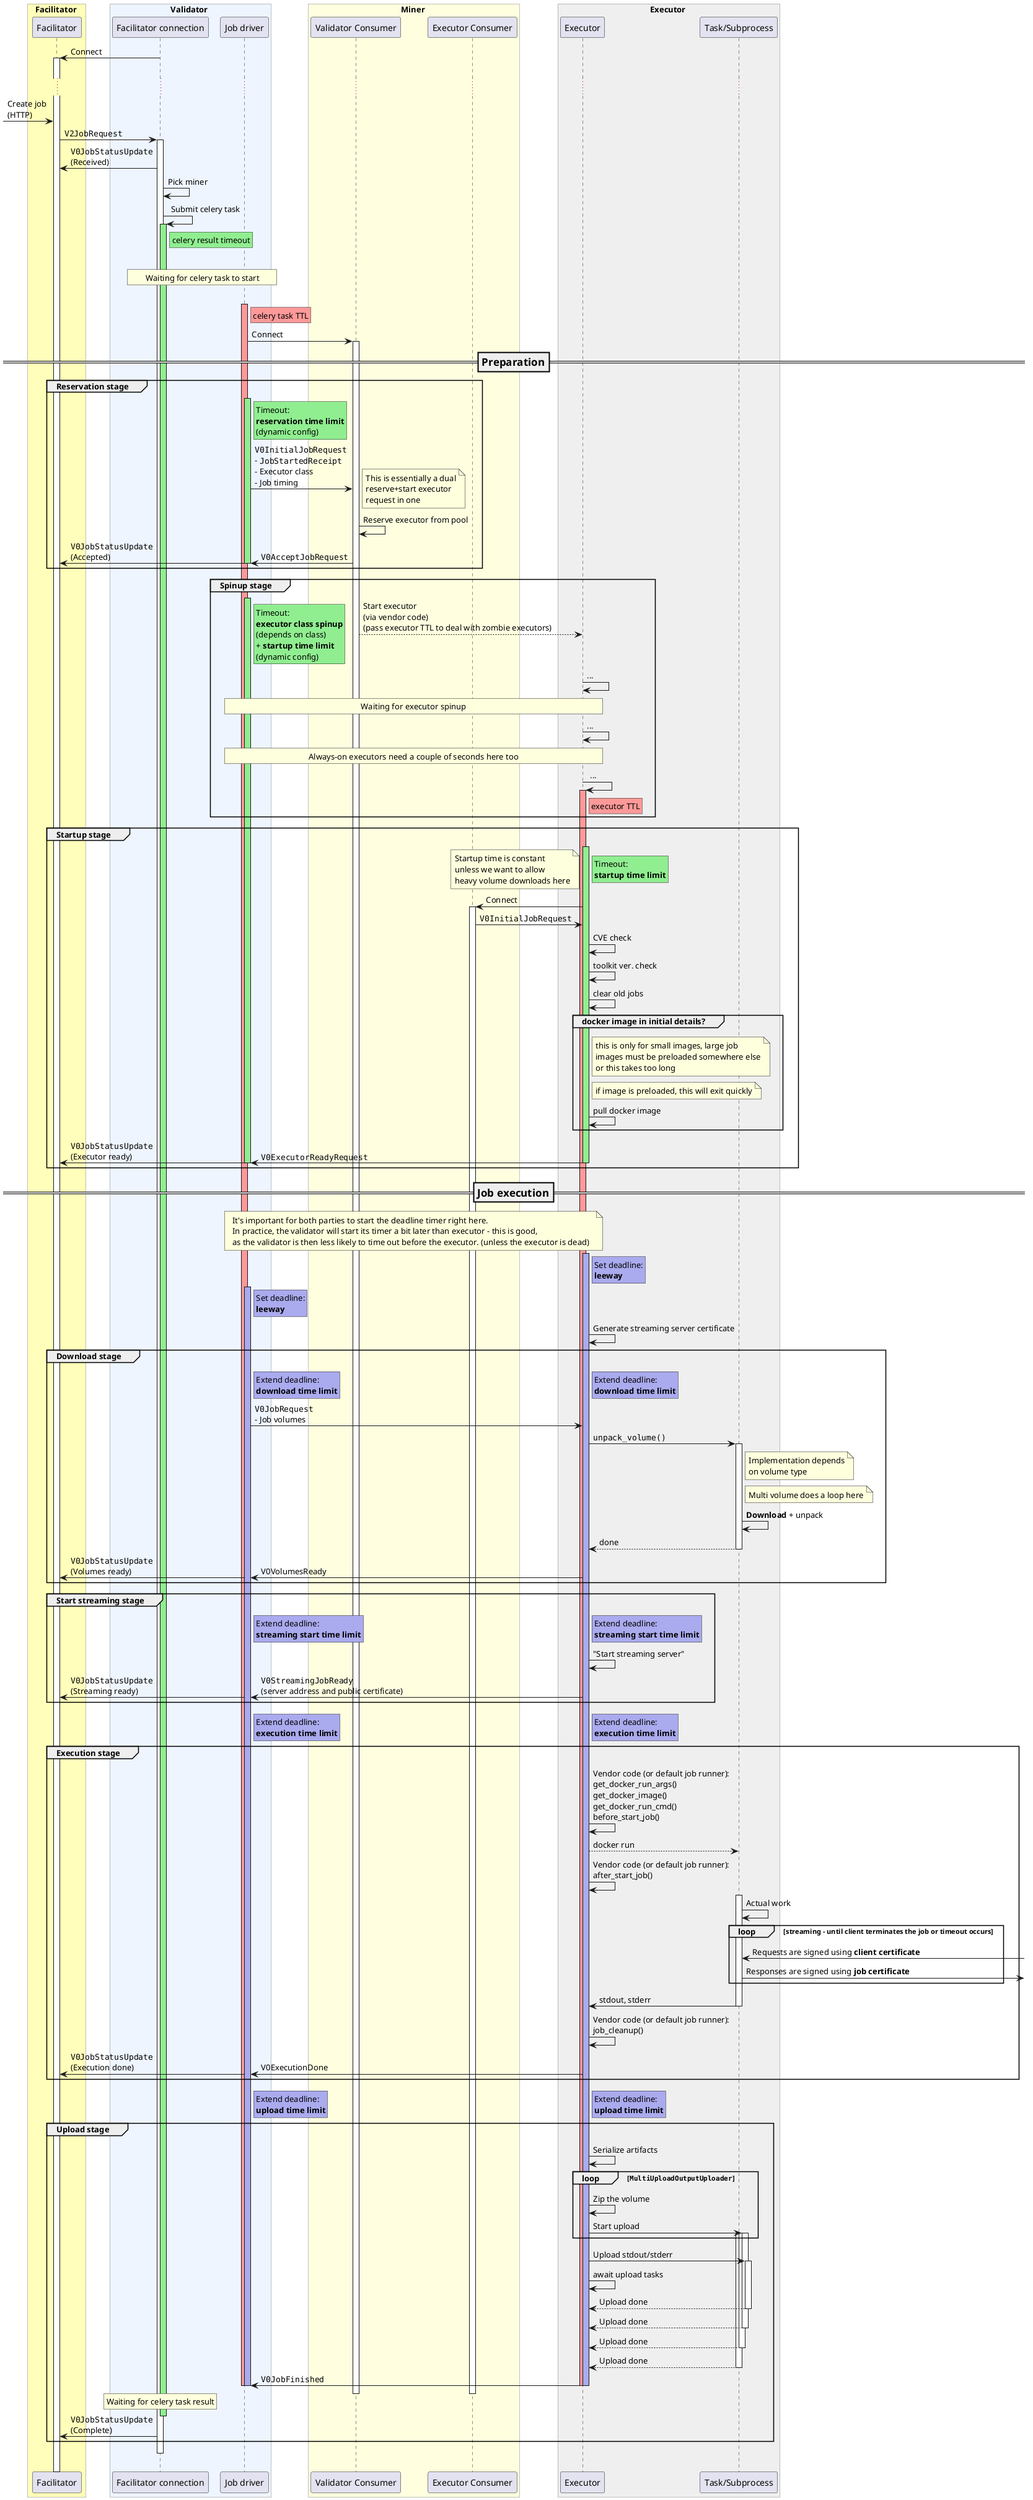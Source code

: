 @startuml
!pragma teoz true
skinparam sequenceBoxBorderColor #gray
box Facilitator #ffb
participant Facilitator
end box
box Validator #eef5ff
participant "Facilitator connection"
participant "Job driver"
end box
box Miner #lightyellow
participant "Validator Consumer"
participant "Executor Consumer"
end box
box Executor #efefef
participant Executor
participant "Task/Subprocess"
end box

"Facilitator connection" -> Facilitator: Connect
activate Facilitator
|||
...

-> Facilitator: Create job\n(HTTP)
Facilitator -> "Facilitator connection": ""V2JobRequest""
activate "Facilitator connection"
"Facilitator connection" -> Facilitator: ""V0JobStatusUpdate""\n(Received)

"Facilitator connection" -> "Facilitator connection": Pick miner
"Facilitator connection" -> "Facilitator connection": Submit celery task
activate "Facilitator connection" #lightgreen
rnote right of "Facilitator connection" #lightgreen: celery result timeout
|||
rnote over "Facilitator connection", "Job driver": Waiting for celery task to start
|||
activate "Job driver" #f99
rnote right of "Job driver" #f99: celery task TTL
"Job driver" -> "Validator Consumer": Connect
activate "Validator Consumer"


== =Preparation ==

group Reservation stage
activate "Job driver" #lightgreen
rnote right of "Job driver" #lightgreen: Timeout:\n**reservation time limit**\n(dynamic config)
"Job driver" -> "Validator Consumer": ""V0InitialJobRequest""\n- ""JobStartedReceipt""\n- Executor class\n- Job timing
&note right of "Validator Consumer": This is essentially a dual\nreserve+start executor\nrequest in one
"Validator Consumer" -> "Validator Consumer": Reserve executor from pool
"Validator Consumer" -> "Job driver": ""V0AcceptJobRequest""
&"Job driver" -> Facilitator: ""V0JobStatusUpdate""\n(Accepted)
deactivate "Job driver"
end group

group Spinup stage
activate "Job driver" #lightgreen
rnote right of "Job driver" #lightgreen: Timeout:\n**executor class spinup**\n(depends on class)\n+ **startup time limit**\n(dynamic config)
&"Validator Consumer" --> Executor: Start executor\n(via vendor code)\n(pass executor TTL to deal with zombie executors)
Executor -> Executor: ...
rnote over "Job driver", Executor: Waiting for executor spinup
Executor -> Executor: ...
rnote over "Job driver", Executor: Always-on executors need a couple of seconds here too
Executor -> Executor: ...

activate Executor #f99
rnote right of Executor #f99: executor TTL
end group

group Startup stage
activate Executor #lightgreen
rnote right of "Executor" #lightgreen: Timeout:\n**startup time limit**
&note left of "Executor": Startup time is constant\nunless we want to allow\nheavy volume downloads here

Executor -> "Executor Consumer": Connect
activate "Executor Consumer"
"Executor Consumer" -> Executor: ""V0InitialJobRequest""
Executor -> "Executor": CVE check
Executor -> "Executor": toolkit ver. check
Executor -> Executor: clear old jobs
group docker image in initial details?
note right of Executor: this is only for small images, large job\nimages must be preloaded somewhere else\nor this takes too long
note right of Executor: if image is preloaded, this will exit quickly
Executor -> Executor: pull docker image
end group
Executor -> "Job driver": ""V0ExecutorReadyRequest""
&"Job driver" -> Facilitator: ""V0JobStatusUpdate""\n(Executor ready)
deactivate "Job driver"
deactivate Executor
end group

== =Job execution ==
note over "Job driver", "Executor": It's important for both parties to start the deadline timer right here.\nIn practice, the validator will start its timer a bit later than executor - this is good,\nas the validator is then less likely to time out before the executor. (unless the executor is dead)

activate Executor #aae
rnote right of Executor #aae: Set deadline:\n**leeway**
activate "Job driver" #aae
rnote right of "Job driver" #aae: Set deadline:\n**leeway**

Executor -> Executor: Generate streaming server certificate

group Download stage
rnote right of "Job driver" #aae: Extend deadline:\n**download time limit**
&rnote right of Executor #aae: Extend deadline:\n**download time limit**

"Job driver" -> "Executor": ""V0JobRequest""\n- Job volumes
Executor -> "Task/Subprocess": ""unpack_volume()""
activate "Task/Subprocess"
note right of "Task/Subprocess": Implementation depends\non volume type
note right of "Task/Subprocess": Multi volume does a loop here
"Task/Subprocess" -> "Task/Subprocess": **Download** + unpack
return done
deactivate "Task/Subprocess"
"Executor" -> "Job driver": V0VolumesReady
&"Job driver" -> Facilitator: ""V0JobStatusUpdate""\n(Volumes ready)
end group

group Start streaming stage
rnote right of "Job driver" #aae: Extend deadline:\n**streaming start time limit**
&rnote right of Executor #aae: Extend deadline:\n**streaming start time limit**
Executor -> Executor: "Start streaming server"
"Executor" -> "Job driver": ""V0StreamingJobReady""\n(server address and public certificate)
&"Job driver" -> Facilitator: ""V0JobStatusUpdate""\n(Streaming ready)
end group

rnote right of "Job driver" #aae: Extend deadline:\n**execution time limit**
&rnote right of Executor #aae: Extend deadline:\n**execution time limit**
group Execution stage

Executor -> Executor: Vendor code (or default job runner):\nget_docker_run_args()\nget_docker_image()\nget_docker_run_cmd()\nbefore_start_job()
Executor --> "Task/Subprocess": docker run
Executor -> Executor: Vendor code (or default job runner):\nafter_start_job()
activate "Task/Subprocess"
"Task/Subprocess" -> "Task/Subprocess": Actual work
loop streaming - until client terminates the job or timeout occurs
"Task/Subprocess"<-: Requests are signed using **client certificate**
"Task/Subprocess"->: Responses are signed using **job certificate**
end
"Task/Subprocess" -> Executor: stdout, stderr
deactivate "Task/Subprocess"
Executor -> Executor: Vendor code (or default job runner):\njob_cleanup()

"Executor" -> "Job driver": V0ExecutionDone
&"Job driver" -> Facilitator: ""V0JobStatusUpdate""\n(Execution done)
end group

rnote right of "Job driver" #aae: Extend deadline:\n**upload time limit**
&rnote right of Executor #aae: Extend deadline:\n**upload time limit**
group Upload stage

Executor -> Executor: Serialize artifacts
loop ""MultiUploadOutputUploader""
Executor -> Executor: Zip the volume
Executor -> "Task/Subprocess": Start upload
activate "Task/Subprocess"
activate "Task/Subprocess"
activate "Task/Subprocess"
end loop
Executor -> "Task/Subprocess": Upload stdout/stderr
activate "Task/Subprocess"
Executor -> Executor: await upload tasks
"Task/Subprocess" --> Executor: Upload done
deactivate "Task/Subprocess"
"Task/Subprocess" --> Executor: Upload done
deactivate "Task/Subprocess"
"Task/Subprocess" --> Executor: Upload done
deactivate "Task/Subprocess"
"Task/Subprocess" --> Executor: Upload done
deactivate "Task/Subprocess"
Executor -> "Job driver": ""V0JobFinished""
deactivate Executor
deactivate "Job driver"

deactivate "Executor Consumer"
deactivate "Validator Consumer"
deactivate "Job driver"
deactivate Executor

rnote over "Facilitator connection": Waiting for celery task result
deactivate "Facilitator connection"
"Facilitator connection" -> Facilitator: ""V0JobStatusUpdate""\n(Complete)
end group

deactivate "Facilitator connection"
|||
@enduml